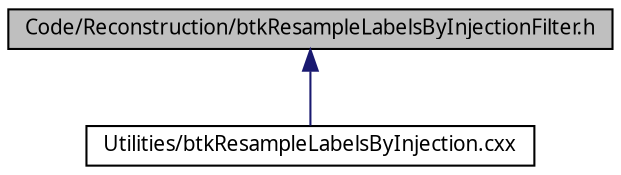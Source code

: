 digraph G
{
  edge [fontname="FreeSans.ttf",fontsize="10",labelfontname="FreeSans.ttf",labelfontsize="10"];
  node [fontname="FreeSans.ttf",fontsize="10",shape=record];
  Node1 [label="Code/Reconstruction/btkResampleLabelsByInjectionFilter.h",height=0.2,width=0.4,color="black", fillcolor="grey75", style="filled" fontcolor="black"];
  Node1 -> Node2 [dir=back,color="midnightblue",fontsize="10",style="solid",fontname="FreeSans.ttf"];
  Node2 [label="Utilities/btkResampleLabelsByInjection.cxx",height=0.2,width=0.4,color="black", fillcolor="white", style="filled",URL="$btk_resample_labels_by_injection_8cxx.html"];
}
